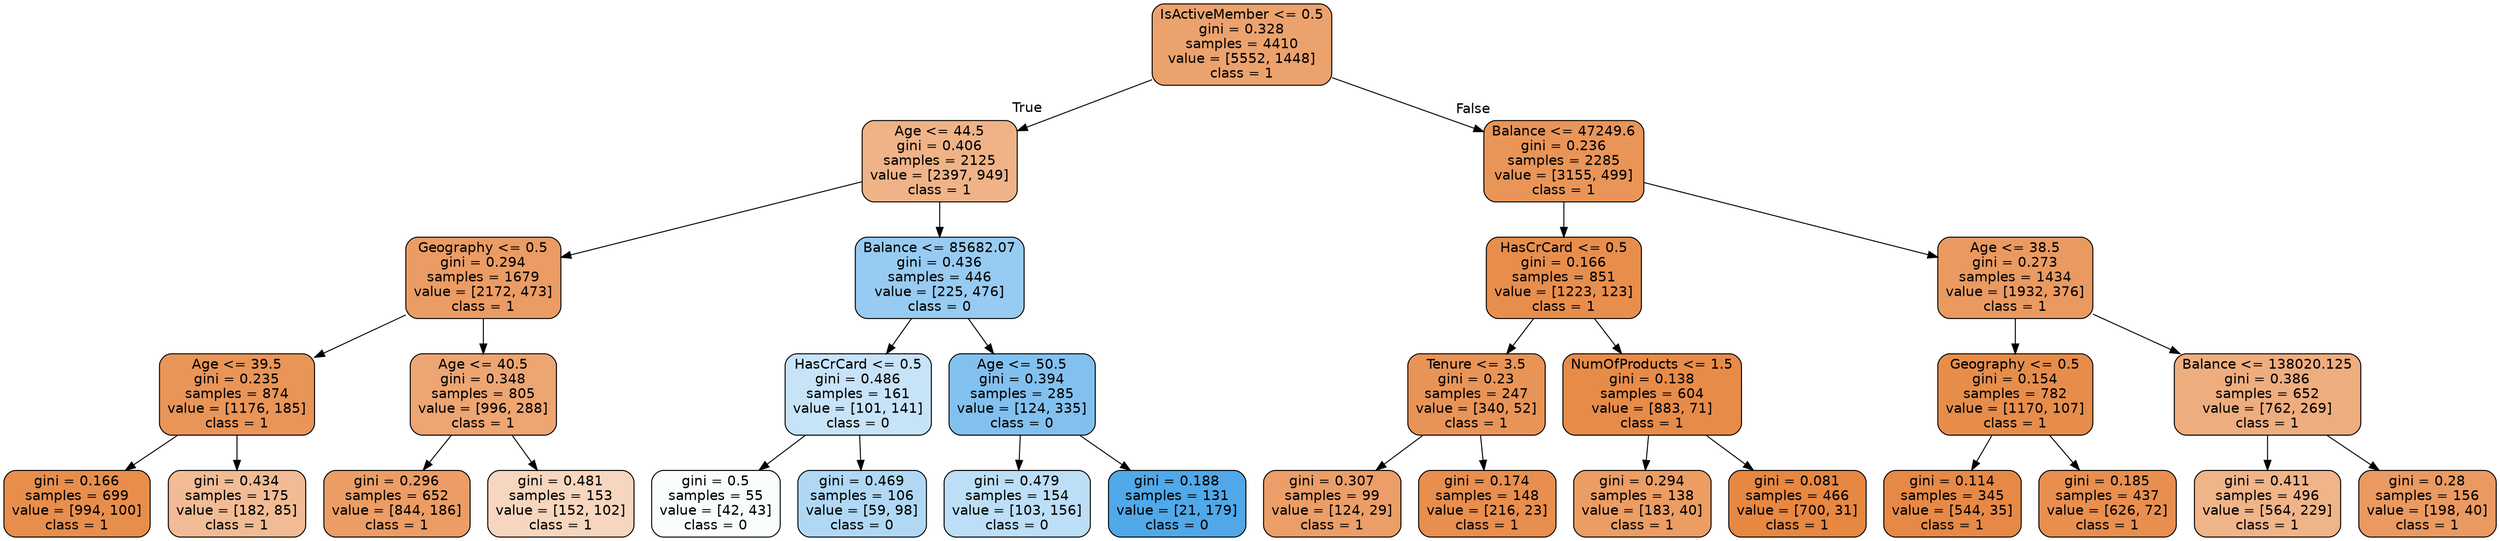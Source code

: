 digraph Tree {
node [shape=box, style="filled, rounded", color="black", fontname="helvetica"] ;
edge [fontname="helvetica"] ;
0 [label="IsActiveMember <= 0.5\ngini = 0.328\nsamples = 4410\nvalue = [5552, 1448]\nclass = 1", fillcolor="#eca26d"] ;
1 [label="Age <= 44.5\ngini = 0.406\nsamples = 2125\nvalue = [2397, 949]\nclass = 1", fillcolor="#efb387"] ;
0 -> 1 [labeldistance=2.5, labelangle=45, headlabel="True"] ;
2 [label="Geography <= 0.5\ngini = 0.294\nsamples = 1679\nvalue = [2172, 473]\nclass = 1", fillcolor="#eb9c64"] ;
1 -> 2 ;
3 [label="Age <= 39.5\ngini = 0.235\nsamples = 874\nvalue = [1176, 185]\nclass = 1", fillcolor="#e99558"] ;
2 -> 3 ;
4 [label="gini = 0.166\nsamples = 699\nvalue = [994, 100]\nclass = 1", fillcolor="#e88e4d"] ;
3 -> 4 ;
5 [label="gini = 0.434\nsamples = 175\nvalue = [182, 85]\nclass = 1", fillcolor="#f1bc95"] ;
3 -> 5 ;
6 [label="Age <= 40.5\ngini = 0.348\nsamples = 805\nvalue = [996, 288]\nclass = 1", fillcolor="#eda572"] ;
2 -> 6 ;
7 [label="gini = 0.296\nsamples = 652\nvalue = [844, 186]\nclass = 1", fillcolor="#eb9d65"] ;
6 -> 7 ;
8 [label="gini = 0.481\nsamples = 153\nvalue = [152, 102]\nclass = 1", fillcolor="#f6d6be"] ;
6 -> 8 ;
9 [label="Balance <= 85682.07\ngini = 0.436\nsamples = 446\nvalue = [225, 476]\nclass = 0", fillcolor="#97cbf1"] ;
1 -> 9 ;
10 [label="HasCrCard <= 0.5\ngini = 0.486\nsamples = 161\nvalue = [101, 141]\nclass = 0", fillcolor="#c7e3f8"] ;
9 -> 10 ;
11 [label="gini = 0.5\nsamples = 55\nvalue = [42, 43]\nclass = 0", fillcolor="#fafdfe"] ;
10 -> 11 ;
12 [label="gini = 0.469\nsamples = 106\nvalue = [59, 98]\nclass = 0", fillcolor="#b0d8f5"] ;
10 -> 12 ;
13 [label="Age <= 50.5\ngini = 0.394\nsamples = 285\nvalue = [124, 335]\nclass = 0", fillcolor="#82c1ef"] ;
9 -> 13 ;
14 [label="gini = 0.479\nsamples = 154\nvalue = [103, 156]\nclass = 0", fillcolor="#bcdef6"] ;
13 -> 14 ;
15 [label="gini = 0.188\nsamples = 131\nvalue = [21, 179]\nclass = 0", fillcolor="#50a8e8"] ;
13 -> 15 ;
16 [label="Balance <= 47249.6\ngini = 0.236\nsamples = 2285\nvalue = [3155, 499]\nclass = 1", fillcolor="#e99558"] ;
0 -> 16 [labeldistance=2.5, labelangle=-45, headlabel="False"] ;
17 [label="HasCrCard <= 0.5\ngini = 0.166\nsamples = 851\nvalue = [1223, 123]\nclass = 1", fillcolor="#e88e4d"] ;
16 -> 17 ;
18 [label="Tenure <= 3.5\ngini = 0.23\nsamples = 247\nvalue = [340, 52]\nclass = 1", fillcolor="#e99457"] ;
17 -> 18 ;
19 [label="gini = 0.307\nsamples = 99\nvalue = [124, 29]\nclass = 1", fillcolor="#eb9e67"] ;
18 -> 19 ;
20 [label="gini = 0.174\nsamples = 148\nvalue = [216, 23]\nclass = 1", fillcolor="#e88e4e"] ;
18 -> 20 ;
21 [label="NumOfProducts <= 1.5\ngini = 0.138\nsamples = 604\nvalue = [883, 71]\nclass = 1", fillcolor="#e78b49"] ;
17 -> 21 ;
22 [label="gini = 0.294\nsamples = 138\nvalue = [183, 40]\nclass = 1", fillcolor="#eb9d64"] ;
21 -> 22 ;
23 [label="gini = 0.081\nsamples = 466\nvalue = [700, 31]\nclass = 1", fillcolor="#e68742"] ;
21 -> 23 ;
24 [label="Age <= 38.5\ngini = 0.273\nsamples = 1434\nvalue = [1932, 376]\nclass = 1", fillcolor="#ea9a60"] ;
16 -> 24 ;
25 [label="Geography <= 0.5\ngini = 0.154\nsamples = 782\nvalue = [1170, 107]\nclass = 1", fillcolor="#e78d4b"] ;
24 -> 25 ;
26 [label="gini = 0.114\nsamples = 345\nvalue = [544, 35]\nclass = 1", fillcolor="#e78946"] ;
25 -> 26 ;
27 [label="gini = 0.185\nsamples = 437\nvalue = [626, 72]\nclass = 1", fillcolor="#e88f50"] ;
25 -> 27 ;
28 [label="Balance <= 138020.125\ngini = 0.386\nsamples = 652\nvalue = [762, 269]\nclass = 1", fillcolor="#eead7f"] ;
24 -> 28 ;
29 [label="gini = 0.411\nsamples = 496\nvalue = [564, 229]\nclass = 1", fillcolor="#f0b489"] ;
28 -> 29 ;
30 [label="gini = 0.28\nsamples = 156\nvalue = [198, 40]\nclass = 1", fillcolor="#ea9a61"] ;
28 -> 30 ;
}